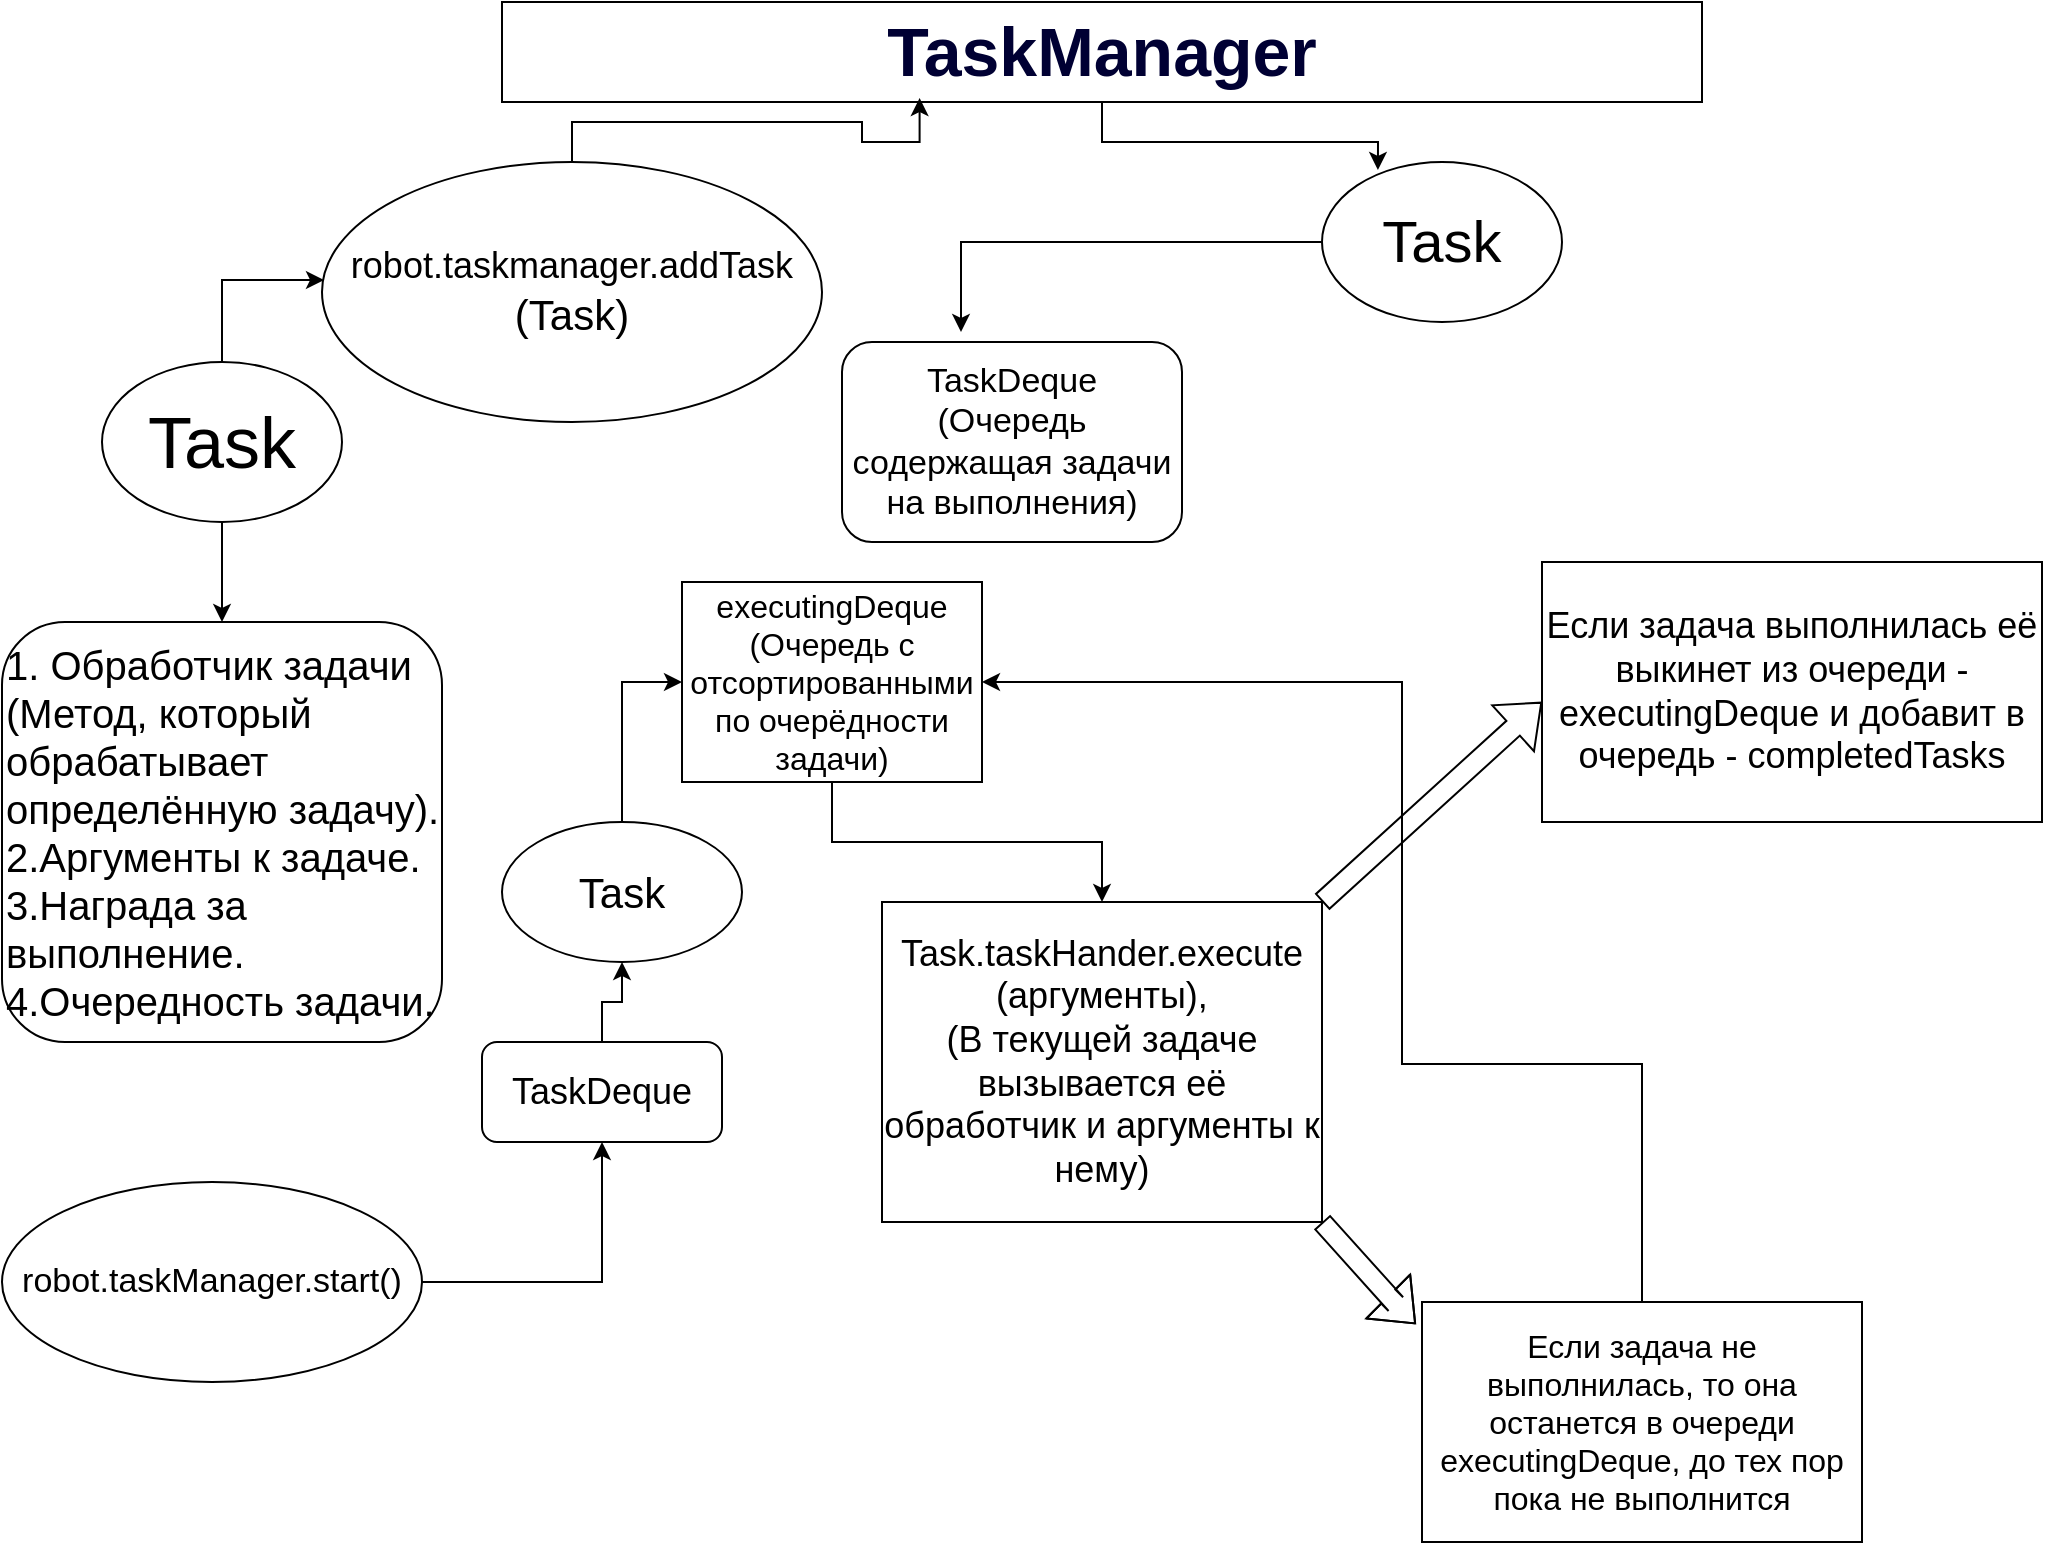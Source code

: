 <mxfile version="24.7.17">
  <diagram name="Page-1" id="e56a1550-8fbb-45ad-956c-1786394a9013">
    <mxGraphModel dx="1434" dy="764" grid="1" gridSize="10" guides="1" tooltips="1" connect="1" arrows="1" fold="1" page="1" pageScale="1" pageWidth="1100" pageHeight="850" background="none" math="0" shadow="0">
      <root>
        <mxCell id="0" />
        <mxCell id="1" parent="0" />
        <mxCell id="cGBCKaHpUUJQmQ3P9Nkw-1" value="&lt;div&gt;&lt;font style=&quot;font-size: 34px;&quot;&gt;&lt;b&gt;TaskManager&lt;/b&gt;&lt;/font&gt;&lt;/div&gt;" style="rounded=0;whiteSpace=wrap;html=1;fontColor=#000033;" vertex="1" parent="1">
          <mxGeometry x="250" y="10" width="600" height="50" as="geometry" />
        </mxCell>
        <mxCell id="cGBCKaHpUUJQmQ3P9Nkw-3" style="edgeStyle=orthogonalEdgeStyle;rounded=0;orthogonalLoop=1;jettySize=auto;html=1;exitX=0.5;exitY=1;exitDx=0;exitDy=0;" edge="1" parent="1" source="cGBCKaHpUUJQmQ3P9Nkw-2" target="cGBCKaHpUUJQmQ3P9Nkw-4">
          <mxGeometry relative="1" as="geometry">
            <mxPoint x="100" y="320" as="targetPoint" />
          </mxGeometry>
        </mxCell>
        <mxCell id="cGBCKaHpUUJQmQ3P9Nkw-2" value="&lt;font style=&quot;font-size: 36px;&quot;&gt;Task&lt;/font&gt;" style="ellipse;whiteSpace=wrap;html=1;" vertex="1" parent="1">
          <mxGeometry x="50" y="190" width="120" height="80" as="geometry" />
        </mxCell>
        <mxCell id="cGBCKaHpUUJQmQ3P9Nkw-4" value="&lt;div style=&quot;font-size: 20px;&quot; align=&quot;left&quot;&gt;&lt;font style=&quot;font-size: 20px;&quot;&gt;1. Обработчик задачи&lt;/font&gt;&lt;/div&gt;&lt;div style=&quot;font-size: 20px;&quot; align=&quot;left&quot;&gt;&lt;font style=&quot;font-size: 20px;&quot;&gt;(Метод, который обрабатывает определённую задачу).&lt;/font&gt;&lt;/div&gt;&lt;div style=&quot;font-size: 20px;&quot; align=&quot;left&quot;&gt;&lt;font style=&quot;font-size: 20px;&quot;&gt;2.Аргументы к задаче.&lt;/font&gt;&lt;/div&gt;&lt;div style=&quot;font-size: 20px;&quot; align=&quot;left&quot;&gt;&lt;font style=&quot;font-size: 20px;&quot;&gt;3.Награда за выполнение.&lt;/font&gt;&lt;/div&gt;&lt;div style=&quot;font-size: 20px;&quot; align=&quot;left&quot;&gt;&lt;font style=&quot;font-size: 20px;&quot;&gt;4.Очередность задачи.&lt;br&gt;&lt;/font&gt;&lt;/div&gt;" style="rounded=1;whiteSpace=wrap;html=1;align=left;" vertex="1" parent="1">
          <mxGeometry y="320" width="220" height="210" as="geometry" />
        </mxCell>
        <mxCell id="cGBCKaHpUUJQmQ3P9Nkw-5" value="&lt;div&gt;&lt;font style=&quot;font-size: 18px;&quot;&gt;robot.taskmanager.addTask&lt;/font&gt;&lt;br&gt;&lt;/div&gt;&lt;div&gt;&lt;font style=&quot;font-size: 21px;&quot;&gt;(Task)&lt;/font&gt;&lt;/div&gt;" style="ellipse;whiteSpace=wrap;html=1;" vertex="1" parent="1">
          <mxGeometry x="160" y="90" width="250" height="130" as="geometry" />
        </mxCell>
        <mxCell id="cGBCKaHpUUJQmQ3P9Nkw-7" style="edgeStyle=orthogonalEdgeStyle;rounded=0;orthogonalLoop=1;jettySize=auto;html=1;entryX=0.348;entryY=0.96;entryDx=0;entryDy=0;entryPerimeter=0;" edge="1" parent="1" source="cGBCKaHpUUJQmQ3P9Nkw-5" target="cGBCKaHpUUJQmQ3P9Nkw-1">
          <mxGeometry relative="1" as="geometry" />
        </mxCell>
        <mxCell id="cGBCKaHpUUJQmQ3P9Nkw-8" style="edgeStyle=orthogonalEdgeStyle;rounded=0;orthogonalLoop=1;jettySize=auto;html=1;entryX=0.004;entryY=0.454;entryDx=0;entryDy=0;entryPerimeter=0;" edge="1" parent="1" source="cGBCKaHpUUJQmQ3P9Nkw-2" target="cGBCKaHpUUJQmQ3P9Nkw-5">
          <mxGeometry relative="1" as="geometry" />
        </mxCell>
        <mxCell id="cGBCKaHpUUJQmQ3P9Nkw-9" value="&lt;font style=&quot;font-size: 29px;&quot;&gt;Task&lt;/font&gt;" style="ellipse;whiteSpace=wrap;html=1;" vertex="1" parent="1">
          <mxGeometry x="660" y="90" width="120" height="80" as="geometry" />
        </mxCell>
        <mxCell id="cGBCKaHpUUJQmQ3P9Nkw-10" value="&lt;div style=&quot;font-size: 17px;&quot;&gt;&lt;font style=&quot;font-size: 17px;&quot;&gt;TaskDeque&lt;/font&gt;&lt;/div&gt;&lt;div style=&quot;font-size: 17px;&quot;&gt;&lt;font style=&quot;font-size: 17px;&quot;&gt;(Очередь содержащая задачи на выполнения)&lt;br&gt;&lt;/font&gt;&lt;/div&gt;" style="rounded=1;whiteSpace=wrap;html=1;" vertex="1" parent="1">
          <mxGeometry x="420" y="180" width="170" height="100" as="geometry" />
        </mxCell>
        <mxCell id="cGBCKaHpUUJQmQ3P9Nkw-11" style="edgeStyle=orthogonalEdgeStyle;rounded=0;orthogonalLoop=1;jettySize=auto;html=1;entryX=0.233;entryY=0.05;entryDx=0;entryDy=0;entryPerimeter=0;" edge="1" parent="1" source="cGBCKaHpUUJQmQ3P9Nkw-1" target="cGBCKaHpUUJQmQ3P9Nkw-9">
          <mxGeometry relative="1" as="geometry" />
        </mxCell>
        <mxCell id="cGBCKaHpUUJQmQ3P9Nkw-12" style="edgeStyle=orthogonalEdgeStyle;rounded=0;orthogonalLoop=1;jettySize=auto;html=1;entryX=0.35;entryY=-0.05;entryDx=0;entryDy=0;entryPerimeter=0;" edge="1" parent="1" source="cGBCKaHpUUJQmQ3P9Nkw-9" target="cGBCKaHpUUJQmQ3P9Nkw-10">
          <mxGeometry relative="1" as="geometry" />
        </mxCell>
        <mxCell id="cGBCKaHpUUJQmQ3P9Nkw-15" style="edgeStyle=orthogonalEdgeStyle;rounded=0;orthogonalLoop=1;jettySize=auto;html=1;entryX=0.5;entryY=1;entryDx=0;entryDy=0;" edge="1" parent="1" source="cGBCKaHpUUJQmQ3P9Nkw-13" target="cGBCKaHpUUJQmQ3P9Nkw-16">
          <mxGeometry relative="1" as="geometry">
            <mxPoint x="270" y="470" as="targetPoint" />
          </mxGeometry>
        </mxCell>
        <mxCell id="cGBCKaHpUUJQmQ3P9Nkw-13" value="&lt;font style=&quot;font-size: 17px;&quot;&gt;robot.taskManager.start()&lt;/font&gt;" style="ellipse;whiteSpace=wrap;html=1;" vertex="1" parent="1">
          <mxGeometry y="600" width="210" height="100" as="geometry" />
        </mxCell>
        <mxCell id="cGBCKaHpUUJQmQ3P9Nkw-18" style="edgeStyle=orthogonalEdgeStyle;rounded=0;orthogonalLoop=1;jettySize=auto;html=1;" edge="1" parent="1" source="cGBCKaHpUUJQmQ3P9Nkw-16" target="cGBCKaHpUUJQmQ3P9Nkw-17">
          <mxGeometry relative="1" as="geometry" />
        </mxCell>
        <mxCell id="cGBCKaHpUUJQmQ3P9Nkw-16" value="&lt;font style=&quot;font-size: 18px;&quot;&gt;TaskDeque&lt;/font&gt;" style="rounded=1;whiteSpace=wrap;html=1;" vertex="1" parent="1">
          <mxGeometry x="240" y="530" width="120" height="50" as="geometry" />
        </mxCell>
        <mxCell id="cGBCKaHpUUJQmQ3P9Nkw-20" style="edgeStyle=orthogonalEdgeStyle;rounded=0;orthogonalLoop=1;jettySize=auto;html=1;entryX=0;entryY=0.5;entryDx=0;entryDy=0;" edge="1" parent="1" source="cGBCKaHpUUJQmQ3P9Nkw-17" target="cGBCKaHpUUJQmQ3P9Nkw-19">
          <mxGeometry relative="1" as="geometry" />
        </mxCell>
        <mxCell id="cGBCKaHpUUJQmQ3P9Nkw-17" value="&lt;font style=&quot;font-size: 21px;&quot;&gt;Task&lt;/font&gt;" style="ellipse;whiteSpace=wrap;html=1;" vertex="1" parent="1">
          <mxGeometry x="250" y="420" width="120" height="70" as="geometry" />
        </mxCell>
        <mxCell id="cGBCKaHpUUJQmQ3P9Nkw-21" style="edgeStyle=orthogonalEdgeStyle;rounded=0;orthogonalLoop=1;jettySize=auto;html=1;entryX=0.5;entryY=0;entryDx=0;entryDy=0;" edge="1" parent="1" source="cGBCKaHpUUJQmQ3P9Nkw-19" target="cGBCKaHpUUJQmQ3P9Nkw-22">
          <mxGeometry relative="1" as="geometry">
            <mxPoint x="560" y="420" as="targetPoint" />
          </mxGeometry>
        </mxCell>
        <mxCell id="cGBCKaHpUUJQmQ3P9Nkw-19" value="&lt;div&gt;&lt;font style=&quot;font-size: 16px;&quot;&gt;executingDeque&lt;/font&gt;&lt;/div&gt;&lt;div&gt;&lt;font style=&quot;font-size: 16px;&quot;&gt;(Очередь с отсортированными по очерёдности задачи)&lt;/font&gt;&lt;/div&gt;" style="rounded=0;whiteSpace=wrap;html=1;" vertex="1" parent="1">
          <mxGeometry x="340" y="300" width="150" height="100" as="geometry" />
        </mxCell>
        <mxCell id="cGBCKaHpUUJQmQ3P9Nkw-22" value="&lt;div style=&quot;font-size: 18px;&quot;&gt;&lt;font style=&quot;font-size: 18px;&quot;&gt;Task.taskHander.execute&lt;/font&gt;&lt;/div&gt;&lt;div style=&quot;font-size: 18px;&quot;&gt;&lt;font style=&quot;font-size: 18px;&quot;&gt;(аргументы),&lt;/font&gt;&lt;/div&gt;&lt;div style=&quot;font-size: 18px;&quot;&gt;&lt;font style=&quot;font-size: 18px;&quot;&gt;(В текущей задаче вызывается её обработчик и аргументы к нему)&lt;br&gt;&lt;/font&gt;&lt;/div&gt;" style="rounded=0;whiteSpace=wrap;html=1;" vertex="1" parent="1">
          <mxGeometry x="440" y="460" width="220" height="160" as="geometry" />
        </mxCell>
        <mxCell id="cGBCKaHpUUJQmQ3P9Nkw-23" value="" style="shape=flexArrow;endArrow=classic;html=1;rounded=0;" edge="1" parent="1">
          <mxGeometry width="50" height="50" relative="1" as="geometry">
            <mxPoint x="660" y="460" as="sourcePoint" />
            <mxPoint x="770" y="360" as="targetPoint" />
          </mxGeometry>
        </mxCell>
        <mxCell id="cGBCKaHpUUJQmQ3P9Nkw-24" value="&lt;font style=&quot;font-size: 18px;&quot;&gt;Если задача выполнилась её выкинет из очереди - executingDeque и добавит в очередь - completedTasks&lt;br&gt;&lt;/font&gt;" style="rounded=0;whiteSpace=wrap;html=1;" vertex="1" parent="1">
          <mxGeometry x="770" y="290" width="250" height="130" as="geometry" />
        </mxCell>
        <mxCell id="cGBCKaHpUUJQmQ3P9Nkw-26" value="" style="shape=flexArrow;endArrow=classic;html=1;rounded=0;exitX=1.014;exitY=0.431;exitDx=0;exitDy=0;exitPerimeter=0;" edge="1" parent="1">
          <mxGeometry width="50" height="50" relative="1" as="geometry">
            <mxPoint x="660.0" y="620" as="sourcePoint" />
            <mxPoint x="706.92" y="671.04" as="targetPoint" />
            <Array as="points">
              <mxPoint x="696.92" y="661.04" />
            </Array>
          </mxGeometry>
        </mxCell>
        <mxCell id="cGBCKaHpUUJQmQ3P9Nkw-28" style="edgeStyle=orthogonalEdgeStyle;rounded=0;orthogonalLoop=1;jettySize=auto;html=1;entryX=1;entryY=0.5;entryDx=0;entryDy=0;" edge="1" parent="1">
          <mxGeometry relative="1" as="geometry">
            <mxPoint x="490" y="350" as="targetPoint" />
            <mxPoint x="820" y="660" as="sourcePoint" />
            <Array as="points">
              <mxPoint x="820" y="541" />
              <mxPoint x="700" y="541" />
              <mxPoint x="700" y="350" />
            </Array>
          </mxGeometry>
        </mxCell>
        <mxCell id="cGBCKaHpUUJQmQ3P9Nkw-27" value="&lt;div style=&quot;font-size: 16px;&quot;&gt;&lt;font style=&quot;font-size: 16px;&quot;&gt;Если задача не выполнилась, то она останется в очереди executingDeque, до тех пор пока не выполнится&lt;br&gt;&lt;/font&gt;&lt;/div&gt;" style="rounded=0;whiteSpace=wrap;html=1;" vertex="1" parent="1">
          <mxGeometry x="710" y="660" width="220" height="120" as="geometry" />
        </mxCell>
      </root>
    </mxGraphModel>
  </diagram>
</mxfile>

